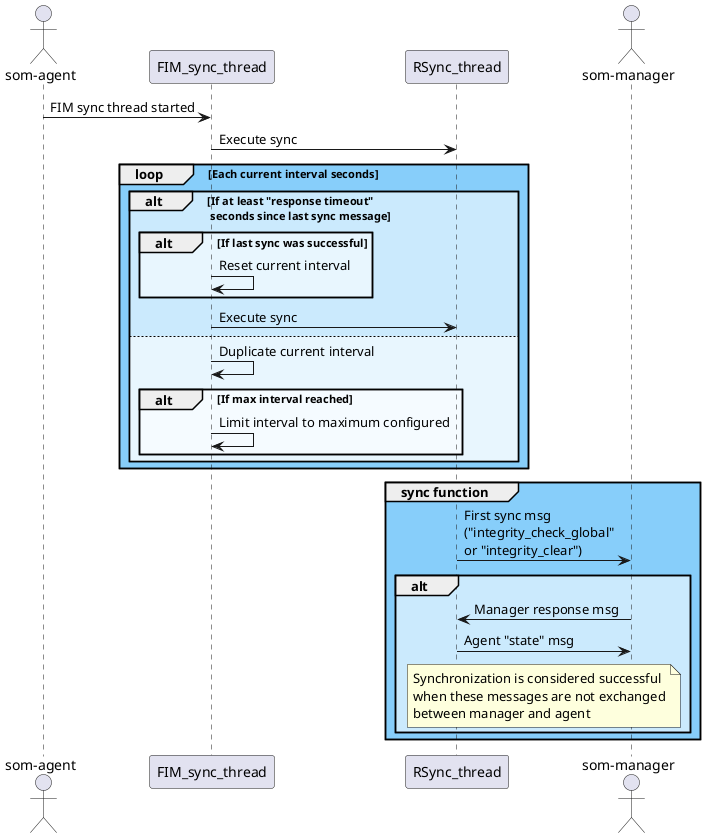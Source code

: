 ' Copyright (C) 2015, Som Inc.
' Created by Som, Inc. <info@som.com>.
' This program is free software; you can redistribute it and/or modify it under the terms of GPLv2

@startuml sequence_diagram_fim_synchronization
actor "som-agent" as agent
participant FIM_sync_thread
participant RSync_thread
actor "som-manager" as manager

skinparam SequenceGroupBodyBackgroundColor #FFFFFF90

agent -> FIM_sync_thread : FIM sync thread started
FIM_sync_thread -> RSync_thread : Execute sync

loop #LightSkyBlue Each current interval seconds
    alt If at least "response timeout"\n seconds since last sync message
        alt If last sync was successful
            FIM_sync_thread -> FIM_sync_thread: Reset current interval
        end
        FIM_sync_thread -> RSync_thread : Execute sync
    else
        FIM_sync_thread -> FIM_sync_thread: Duplicate current interval
        alt If max interval reached
            FIM_sync_thread -> FIM_sync_thread: Limit interval to maximum configured
        end
    end
end loop

group #LightSkyBlue sync function
    RSync_thread -> manager : First sync msg\n("integrity_check_global"\nor "integrity_clear")
    alt
        manager -> RSync_thread : Manager response msg
        RSync_thread -> manager : Agent "state" msg
        note over RSync_thread, manager
        Synchronization is considered successful
        when these messages are not exchanged
        between manager and agent
        end note
    end
end

@enduml
